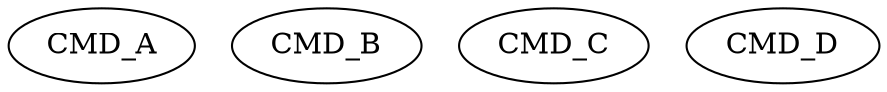 digraph g {
name="Switch!CMD!";

graph []

  CMD_A   [type="switch",   pattern="IN0", destpattern="B" ];
  CMD_B   [type="start",   pattern="D" ];
  CMD_C   [type="start",   pattern="IN2"];
  CMD_D   [type="start",   pattern="IN0" ];
}
